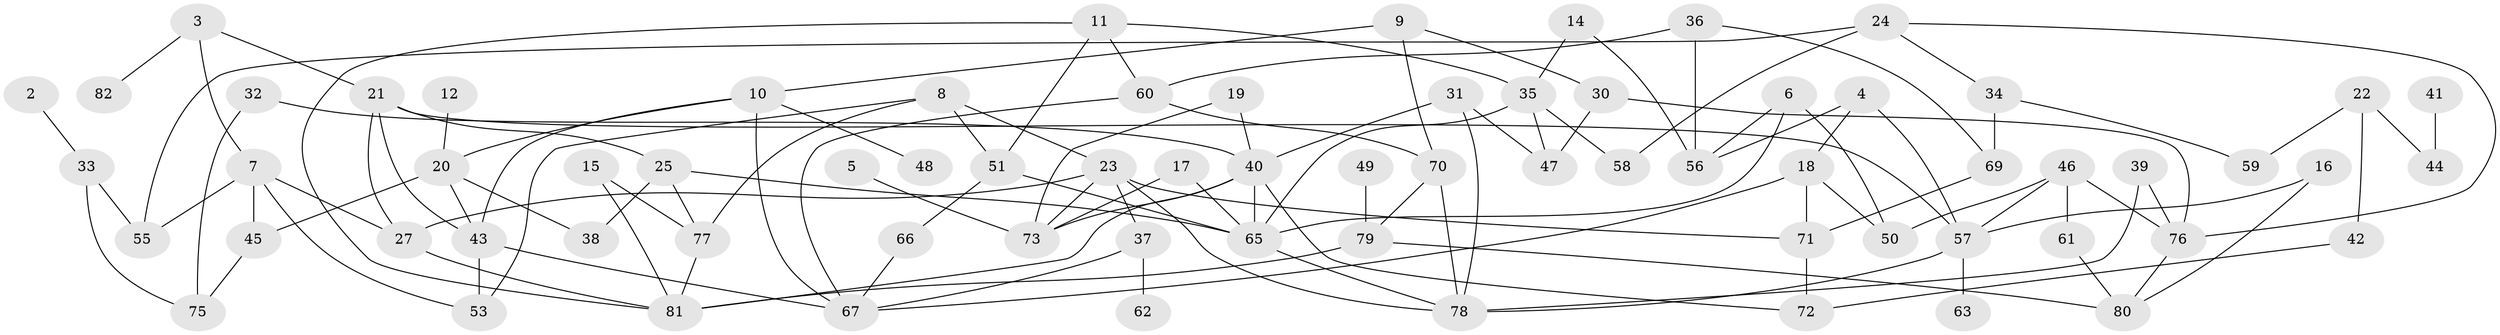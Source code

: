// original degree distribution, {0: 0.07462686567164178, 1: 0.1791044776119403, 2: 0.26119402985074625, 4: 0.14925373134328357, 3: 0.23134328358208955, 5: 0.06716417910447761, 6: 0.03731343283582089}
// Generated by graph-tools (version 1.1) at 2025/35/03/04/25 23:35:48]
// undirected, 72 vertices, 119 edges
graph export_dot {
  node [color=gray90,style=filled];
  2;
  3;
  4;
  5;
  6;
  7;
  8;
  9;
  10;
  11;
  12;
  14;
  15;
  16;
  17;
  18;
  19;
  20;
  21;
  22;
  23;
  24;
  25;
  27;
  30;
  31;
  32;
  33;
  34;
  35;
  36;
  37;
  38;
  39;
  40;
  41;
  42;
  43;
  44;
  45;
  46;
  47;
  48;
  49;
  50;
  51;
  53;
  55;
  56;
  57;
  58;
  59;
  60;
  61;
  62;
  63;
  65;
  66;
  67;
  69;
  70;
  71;
  72;
  73;
  75;
  76;
  77;
  78;
  79;
  80;
  81;
  82;
  2 -- 33 [weight=1.0];
  3 -- 7 [weight=1.0];
  3 -- 21 [weight=1.0];
  3 -- 82 [weight=1.0];
  4 -- 18 [weight=1.0];
  4 -- 56 [weight=1.0];
  4 -- 57 [weight=1.0];
  5 -- 73 [weight=1.0];
  6 -- 50 [weight=1.0];
  6 -- 56 [weight=1.0];
  6 -- 65 [weight=1.0];
  7 -- 27 [weight=1.0];
  7 -- 45 [weight=1.0];
  7 -- 53 [weight=1.0];
  7 -- 55 [weight=1.0];
  8 -- 23 [weight=1.0];
  8 -- 51 [weight=1.0];
  8 -- 53 [weight=1.0];
  8 -- 77 [weight=1.0];
  9 -- 10 [weight=1.0];
  9 -- 30 [weight=1.0];
  9 -- 70 [weight=1.0];
  10 -- 20 [weight=1.0];
  10 -- 43 [weight=1.0];
  10 -- 48 [weight=1.0];
  10 -- 67 [weight=1.0];
  11 -- 35 [weight=1.0];
  11 -- 51 [weight=1.0];
  11 -- 60 [weight=1.0];
  11 -- 81 [weight=1.0];
  12 -- 20 [weight=1.0];
  14 -- 35 [weight=1.0];
  14 -- 56 [weight=1.0];
  15 -- 77 [weight=1.0];
  15 -- 81 [weight=1.0];
  16 -- 57 [weight=1.0];
  16 -- 80 [weight=1.0];
  17 -- 65 [weight=1.0];
  17 -- 73 [weight=1.0];
  18 -- 50 [weight=1.0];
  18 -- 67 [weight=1.0];
  18 -- 71 [weight=1.0];
  19 -- 40 [weight=1.0];
  19 -- 73 [weight=1.0];
  20 -- 38 [weight=1.0];
  20 -- 43 [weight=1.0];
  20 -- 45 [weight=1.0];
  21 -- 25 [weight=1.0];
  21 -- 27 [weight=1.0];
  21 -- 43 [weight=1.0];
  21 -- 57 [weight=1.0];
  22 -- 42 [weight=1.0];
  22 -- 44 [weight=1.0];
  22 -- 59 [weight=1.0];
  23 -- 27 [weight=1.0];
  23 -- 37 [weight=1.0];
  23 -- 71 [weight=1.0];
  23 -- 73 [weight=1.0];
  23 -- 78 [weight=1.0];
  24 -- 34 [weight=1.0];
  24 -- 55 [weight=1.0];
  24 -- 58 [weight=1.0];
  24 -- 76 [weight=1.0];
  25 -- 38 [weight=1.0];
  25 -- 65 [weight=1.0];
  25 -- 77 [weight=1.0];
  27 -- 81 [weight=1.0];
  30 -- 47 [weight=1.0];
  30 -- 76 [weight=1.0];
  31 -- 40 [weight=1.0];
  31 -- 47 [weight=1.0];
  31 -- 78 [weight=1.0];
  32 -- 40 [weight=1.0];
  32 -- 75 [weight=1.0];
  33 -- 55 [weight=1.0];
  33 -- 75 [weight=1.0];
  34 -- 59 [weight=1.0];
  34 -- 69 [weight=1.0];
  35 -- 47 [weight=1.0];
  35 -- 58 [weight=1.0];
  35 -- 65 [weight=1.0];
  36 -- 56 [weight=1.0];
  36 -- 60 [weight=1.0];
  36 -- 69 [weight=1.0];
  37 -- 62 [weight=1.0];
  37 -- 67 [weight=1.0];
  39 -- 76 [weight=1.0];
  39 -- 78 [weight=1.0];
  40 -- 65 [weight=1.0];
  40 -- 72 [weight=1.0];
  40 -- 73 [weight=1.0];
  40 -- 81 [weight=1.0];
  41 -- 44 [weight=1.0];
  42 -- 72 [weight=1.0];
  43 -- 53 [weight=1.0];
  43 -- 67 [weight=1.0];
  45 -- 75 [weight=1.0];
  46 -- 50 [weight=1.0];
  46 -- 57 [weight=1.0];
  46 -- 61 [weight=1.0];
  46 -- 76 [weight=1.0];
  49 -- 79 [weight=1.0];
  51 -- 65 [weight=1.0];
  51 -- 66 [weight=1.0];
  57 -- 63 [weight=1.0];
  57 -- 78 [weight=1.0];
  60 -- 67 [weight=1.0];
  60 -- 70 [weight=1.0];
  61 -- 80 [weight=1.0];
  65 -- 78 [weight=1.0];
  66 -- 67 [weight=1.0];
  69 -- 71 [weight=1.0];
  70 -- 78 [weight=1.0];
  70 -- 79 [weight=1.0];
  71 -- 72 [weight=1.0];
  76 -- 80 [weight=1.0];
  77 -- 81 [weight=1.0];
  79 -- 80 [weight=1.0];
  79 -- 81 [weight=1.0];
}
